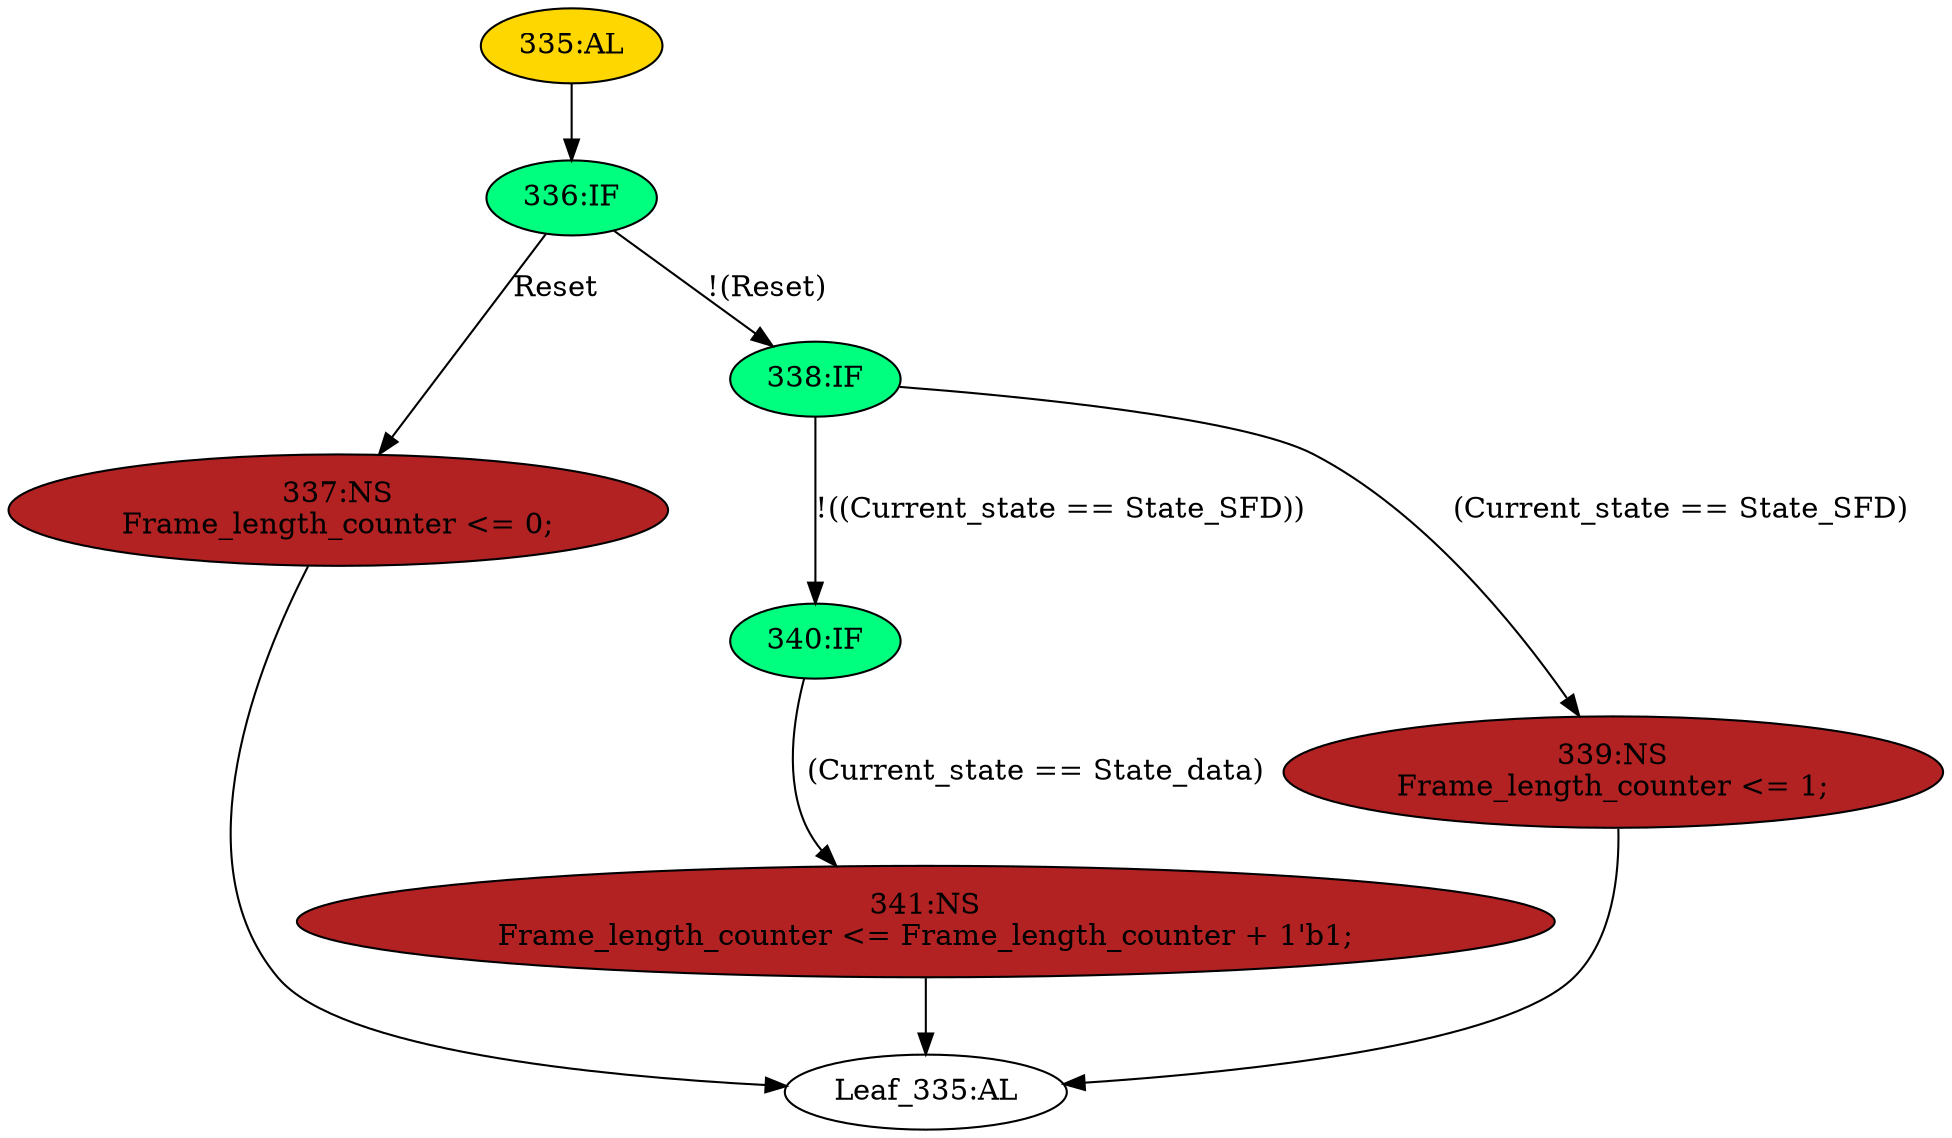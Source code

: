 strict digraph "" {
	node [label="\N"];
	"Leaf_335:AL"	 [def_var="['Frame_length_counter']",
		label="Leaf_335:AL"];
	"341:NS"	 [ast="<pyverilog.vparser.ast.NonblockingSubstitution object at 0x7fbb4742f850>",
		fillcolor=firebrick,
		label="341:NS
Frame_length_counter <= Frame_length_counter + 1'b1;",
		statements="[<pyverilog.vparser.ast.NonblockingSubstitution object at 0x7fbb4742f850>]",
		style=filled,
		typ=NonblockingSubstitution];
	"341:NS" -> "Leaf_335:AL"	 [cond="[]",
		lineno=None];
	"340:IF"	 [ast="<pyverilog.vparser.ast.IfStatement object at 0x7fbb4742fcd0>",
		fillcolor=springgreen,
		label="340:IF",
		statements="[]",
		style=filled,
		typ=IfStatement];
	"340:IF" -> "341:NS"	 [cond="['Current_state', 'State_data']",
		label="(Current_state == State_data)",
		lineno=340];
	"336:IF"	 [ast="<pyverilog.vparser.ast.IfStatement object at 0x7fbb4742fc50>",
		fillcolor=springgreen,
		label="336:IF",
		statements="[]",
		style=filled,
		typ=IfStatement];
	"337:NS"	 [ast="<pyverilog.vparser.ast.NonblockingSubstitution object at 0x7fbb4742ff10>",
		fillcolor=firebrick,
		label="337:NS
Frame_length_counter <= 0;",
		statements="[<pyverilog.vparser.ast.NonblockingSubstitution object at 0x7fbb4742ff10>]",
		style=filled,
		typ=NonblockingSubstitution];
	"336:IF" -> "337:NS"	 [cond="['Reset']",
		label=Reset,
		lineno=336];
	"338:IF"	 [ast="<pyverilog.vparser.ast.IfStatement object at 0x7fbb4742fc90>",
		fillcolor=springgreen,
		label="338:IF",
		statements="[]",
		style=filled,
		typ=IfStatement];
	"336:IF" -> "338:IF"	 [cond="['Reset']",
		label="!(Reset)",
		lineno=336];
	"337:NS" -> "Leaf_335:AL"	 [cond="[]",
		lineno=None];
	"338:IF" -> "340:IF"	 [cond="['Current_state', 'State_SFD']",
		label="!((Current_state == State_SFD))",
		lineno=338];
	"339:NS"	 [ast="<pyverilog.vparser.ast.NonblockingSubstitution object at 0x7fbb4742fb10>",
		fillcolor=firebrick,
		label="339:NS
Frame_length_counter <= 1;",
		statements="[<pyverilog.vparser.ast.NonblockingSubstitution object at 0x7fbb4742fb10>]",
		style=filled,
		typ=NonblockingSubstitution];
	"338:IF" -> "339:NS"	 [cond="['Current_state', 'State_SFD']",
		label="(Current_state == State_SFD)",
		lineno=338];
	"335:AL"	 [ast="<pyverilog.vparser.ast.Always object at 0x7fbb473cf110>",
		clk_sens=True,
		fillcolor=gold,
		label="335:AL",
		sens="['Clk', 'Reset']",
		statements="[]",
		style=filled,
		typ=Always,
		use_var="['Reset', 'State_data', 'Current_state', 'State_SFD', 'Frame_length_counter']"];
	"335:AL" -> "336:IF"	 [cond="[]",
		lineno=None];
	"339:NS" -> "Leaf_335:AL"	 [cond="[]",
		lineno=None];
}
